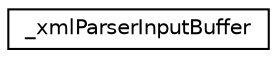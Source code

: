 digraph "Graphical Class Hierarchy"
{
 // LATEX_PDF_SIZE
  edge [fontname="Helvetica",fontsize="10",labelfontname="Helvetica",labelfontsize="10"];
  node [fontname="Helvetica",fontsize="10",shape=record];
  rankdir="LR";
  Node0 [label="_xmlParserInputBuffer",height=0.2,width=0.4,color="black", fillcolor="white", style="filled",URL="$struct__xmlParserInputBuffer.html",tooltip=" "];
}
